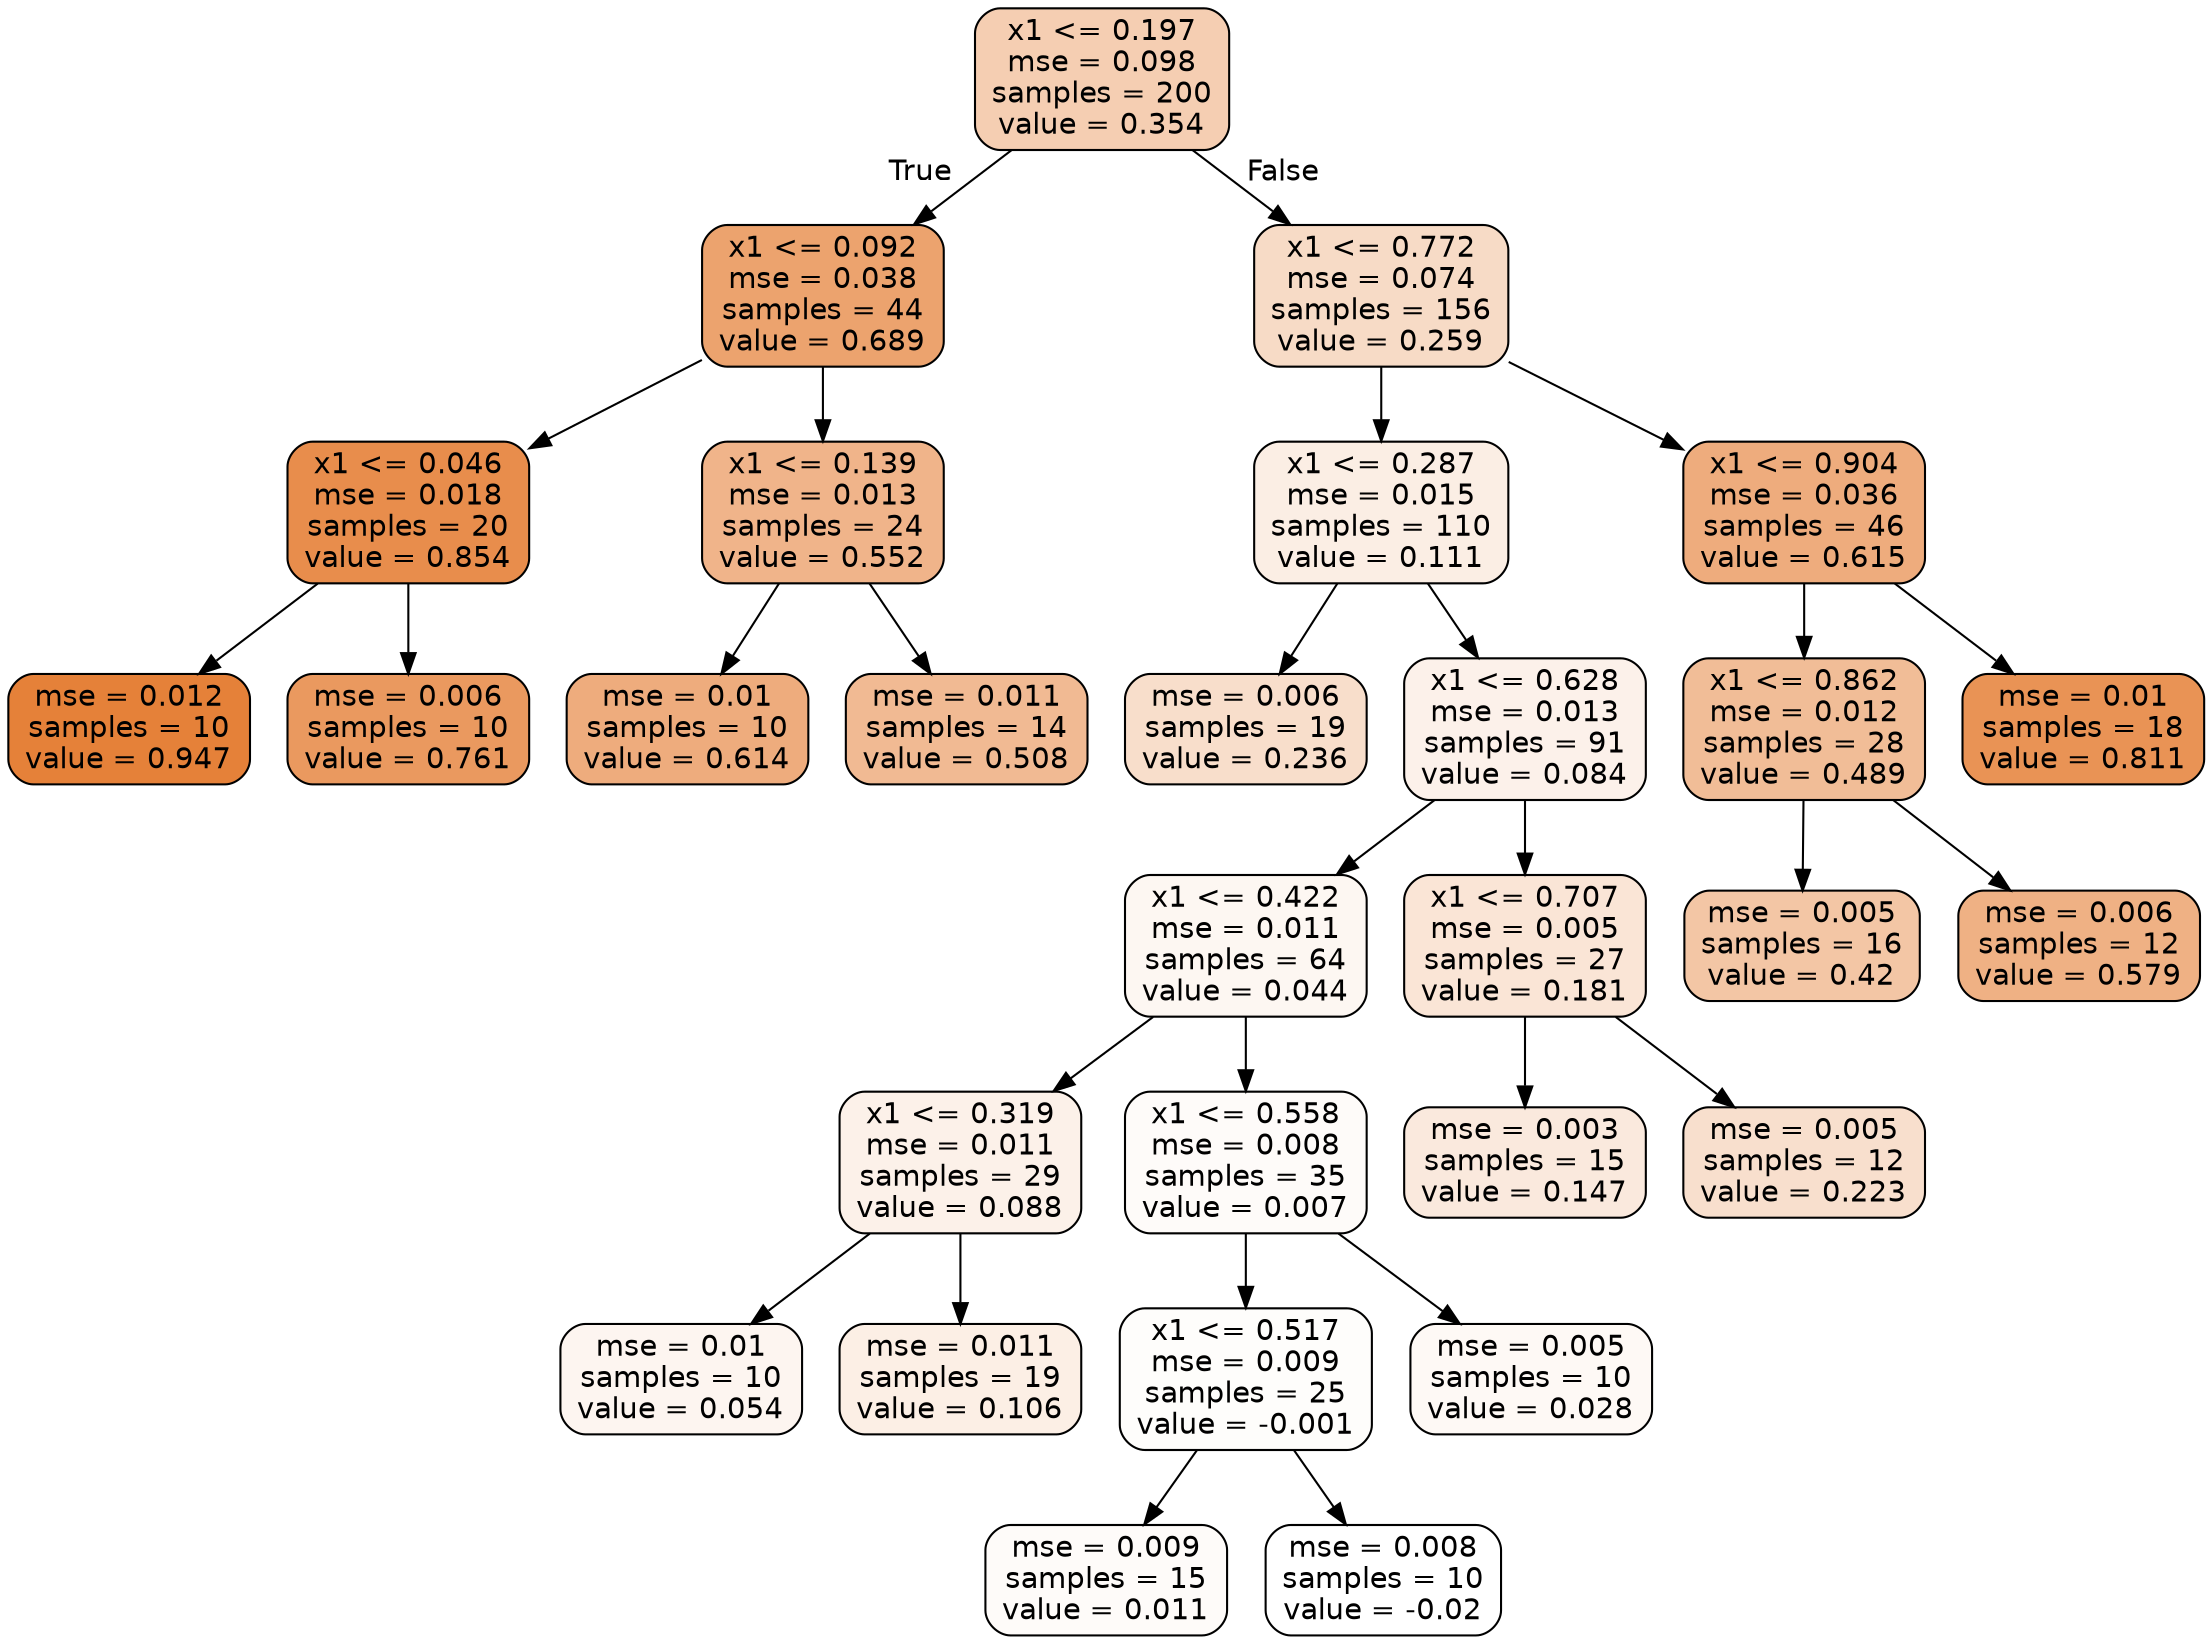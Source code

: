 digraph Tree {
node [shape=box, style="filled, rounded", color="black", fontname=helvetica] ;
edge [fontname=helvetica] ;
0 [label="x1 <= 0.197\nmse = 0.098\nsamples = 200\nvalue = 0.354", fillcolor="#f5ceb2"] ;
1 [label="x1 <= 0.092\nmse = 0.038\nsamples = 44\nvalue = 0.689", fillcolor="#eca36e"] ;
0 -> 1 [labeldistance=2.5, labelangle=45, headlabel="True"] ;
2 [label="x1 <= 0.046\nmse = 0.018\nsamples = 20\nvalue = 0.854", fillcolor="#e88d4c"] ;
1 -> 2 ;
3 [label="mse = 0.012\nsamples = 10\nvalue = 0.947", fillcolor="#e58139"] ;
2 -> 3 ;
4 [label="mse = 0.006\nsamples = 10\nvalue = 0.761", fillcolor="#ea995f"] ;
2 -> 4 ;
5 [label="x1 <= 0.139\nmse = 0.013\nsamples = 24\nvalue = 0.552", fillcolor="#f0b48a"] ;
1 -> 5 ;
6 [label="mse = 0.01\nsamples = 10\nvalue = 0.614", fillcolor="#eeac7d"] ;
5 -> 6 ;
7 [label="mse = 0.011\nsamples = 14\nvalue = 0.508", fillcolor="#f1ba93"] ;
5 -> 7 ;
8 [label="x1 <= 0.772\nmse = 0.074\nsamples = 156\nvalue = 0.259", fillcolor="#f7dbc6"] ;
0 -> 8 [labeldistance=2.5, labelangle=-45, headlabel="False"] ;
9 [label="x1 <= 0.287\nmse = 0.015\nsamples = 110\nvalue = 0.111", fillcolor="#fbeee4"] ;
8 -> 9 ;
10 [label="mse = 0.006\nsamples = 19\nvalue = 0.236", fillcolor="#f8decb"] ;
9 -> 10 ;
11 [label="x1 <= 0.628\nmse = 0.013\nsamples = 91\nvalue = 0.084", fillcolor="#fcf1ea"] ;
9 -> 11 ;
12 [label="x1 <= 0.422\nmse = 0.011\nsamples = 64\nvalue = 0.044", fillcolor="#fdf7f2"] ;
11 -> 12 ;
13 [label="x1 <= 0.319\nmse = 0.011\nsamples = 29\nvalue = 0.088", fillcolor="#fcf1e9"] ;
12 -> 13 ;
14 [label="mse = 0.01\nsamples = 10\nvalue = 0.054", fillcolor="#fdf5f0"] ;
13 -> 14 ;
15 [label="mse = 0.011\nsamples = 19\nvalue = 0.106", fillcolor="#fcefe5"] ;
13 -> 15 ;
16 [label="x1 <= 0.558\nmse = 0.008\nsamples = 35\nvalue = 0.007", fillcolor="#fefbf9"] ;
12 -> 16 ;
17 [label="x1 <= 0.517\nmse = 0.009\nsamples = 25\nvalue = -0.001", fillcolor="#fefdfb"] ;
16 -> 17 ;
18 [label="mse = 0.009\nsamples = 15\nvalue = 0.011", fillcolor="#fefbf9"] ;
17 -> 18 ;
19 [label="mse = 0.008\nsamples = 10\nvalue = -0.02", fillcolor="#ffffff"] ;
17 -> 19 ;
20 [label="mse = 0.005\nsamples = 10\nvalue = 0.028", fillcolor="#fef9f5"] ;
16 -> 20 ;
21 [label="x1 <= 0.707\nmse = 0.005\nsamples = 27\nvalue = 0.181", fillcolor="#fae5d6"] ;
11 -> 21 ;
22 [label="mse = 0.003\nsamples = 15\nvalue = 0.147", fillcolor="#fae9dd"] ;
21 -> 22 ;
23 [label="mse = 0.005\nsamples = 12\nvalue = 0.223", fillcolor="#f8dfcd"] ;
21 -> 23 ;
24 [label="x1 <= 0.904\nmse = 0.036\nsamples = 46\nvalue = 0.615", fillcolor="#eeac7d"] ;
8 -> 24 ;
25 [label="x1 <= 0.862\nmse = 0.012\nsamples = 28\nvalue = 0.489", fillcolor="#f1bd97"] ;
24 -> 25 ;
26 [label="mse = 0.005\nsamples = 16\nvalue = 0.42", fillcolor="#f3c6a5"] ;
25 -> 26 ;
27 [label="mse = 0.006\nsamples = 12\nvalue = 0.579", fillcolor="#efb184"] ;
25 -> 27 ;
28 [label="mse = 0.01\nsamples = 18\nvalue = 0.811", fillcolor="#e99355"] ;
24 -> 28 ;
}